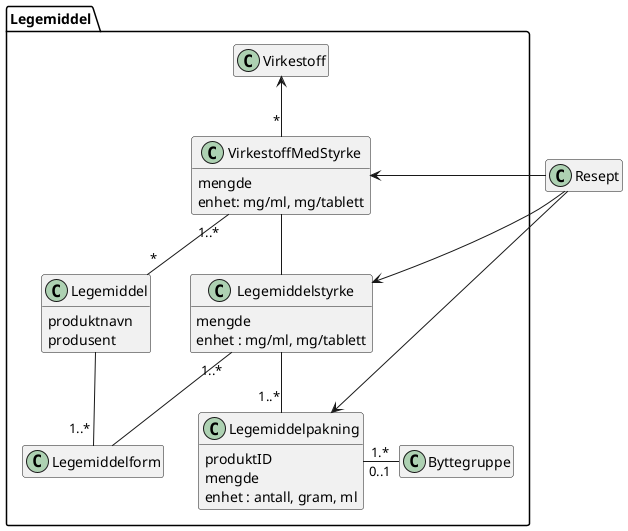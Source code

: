 @startuml

package Legemiddel {
    class Legemiddel {
        produktnavn
        produsent
    }

    class Virkestoff

    class VirkestoffMedStyrke {
        mengde
        enhet: mg/ml, mg/tablett
    }

    class Legemiddelstyrke {
        mengde
        enhet : mg/ml, mg/tablett
    }

    class Legemiddelform {
        
    }

    class Legemiddelpakning {
        produktID
        mengde
        enhet : antall, gram, ml
    }

    class Byttegruppe

    VirkestoffMedStyrke "*" -up-> Virkestoff
    Legemiddel "*" -up- "1..*" VirkestoffMedStyrke
    Legemiddelform "1..*" -up- Legemiddel
    Legemiddelstyrke "1..*" - Legemiddelform
    Legemiddelstyrke -up- VirkestoffMedStyrke
    Legemiddelpakning "1..*" -up- Legemiddelstyrke
    Legemiddelpakning "1.*" - "0..1" Byttegruppe    
}

class Resept

Resept -right-> VirkestoffMedStyrke
Resept -right-> Legemiddelstyrke
Resept -right-> Legemiddelpakning



hide empty members
hide methods
@enduml
